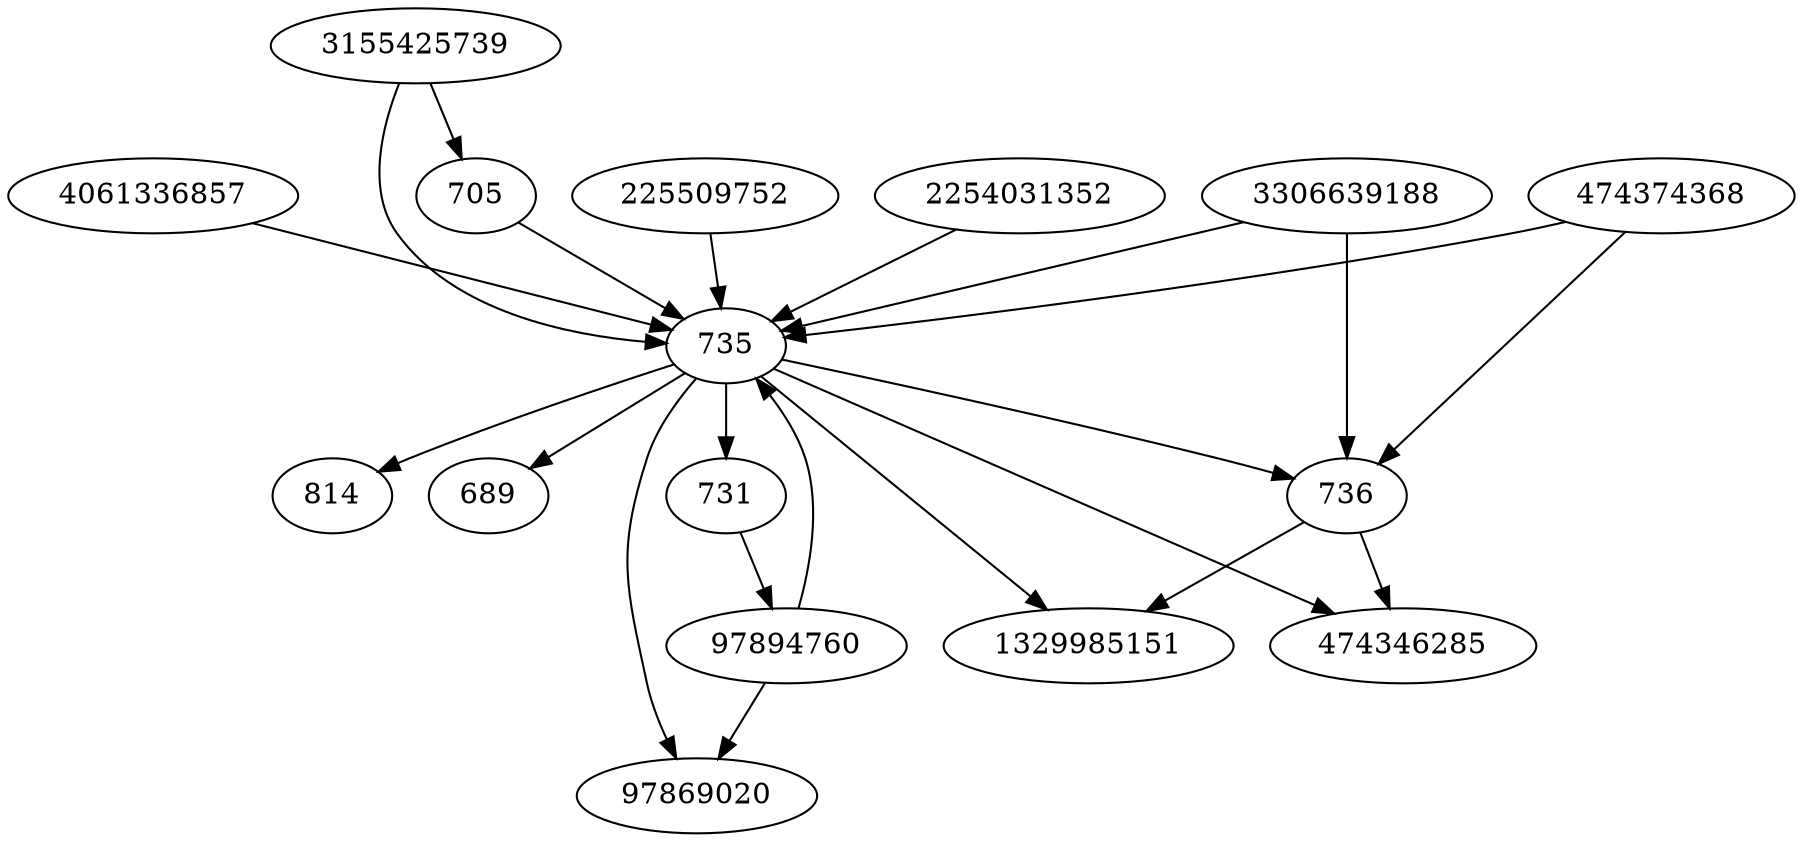 strict digraph  {
474374368;
705;
736;
225509752;
97894760;
3155425739;
474346285;
814;
689;
735;
3306639188;
2254031352;
4061336857;
731;
97869020;
1329985151;
474374368 -> 735;
474374368 -> 736;
705 -> 735;
736 -> 474346285;
736 -> 1329985151;
225509752 -> 735;
97894760 -> 97869020;
97894760 -> 735;
3155425739 -> 735;
3155425739 -> 705;
735 -> 814;
735 -> 97869020;
735 -> 474346285;
735 -> 736;
735 -> 731;
735 -> 689;
735 -> 1329985151;
3306639188 -> 735;
3306639188 -> 736;
2254031352 -> 735;
4061336857 -> 735;
731 -> 97894760;
}
